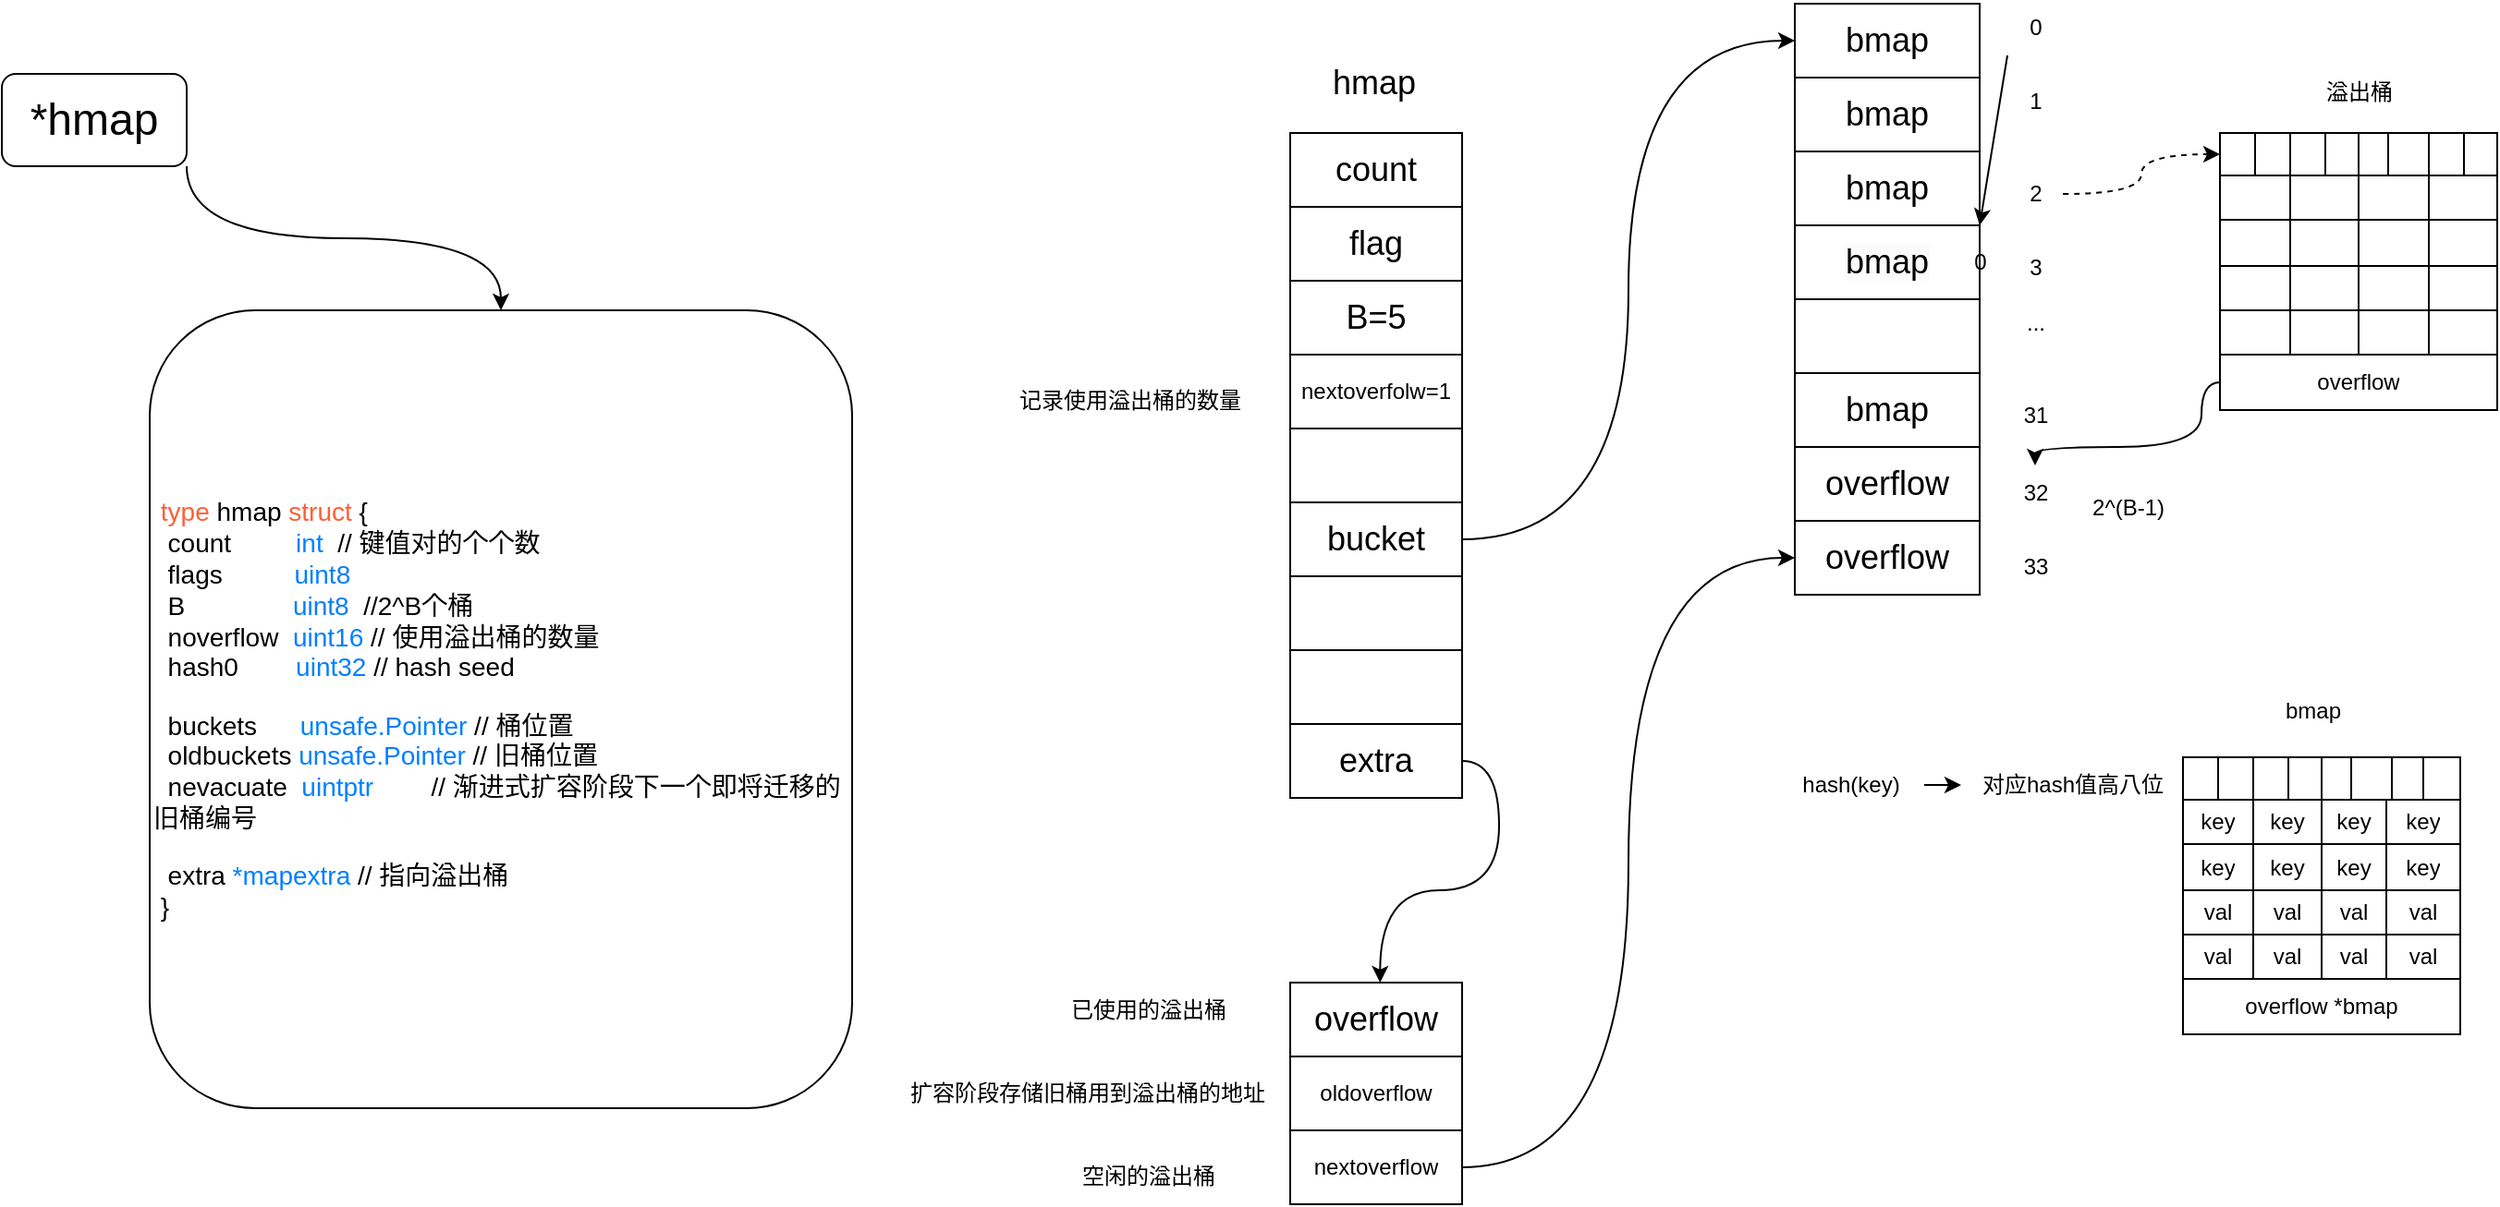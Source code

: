 <mxfile version="21.2.8" type="device">
  <diagram name="第 1 页" id="uvvR4a0BL_GpwLFcDYHg">
    <mxGraphModel dx="2887" dy="1190" grid="1" gridSize="10" guides="1" tooltips="1" connect="1" arrows="1" fold="1" page="1" pageScale="1" pageWidth="827" pageHeight="1169" math="0" shadow="0">
      <root>
        <mxCell id="0" />
        <mxCell id="1" parent="0" />
        <mxCell id="tsIfKAhvuY_Tdo2SYI6--321" style="edgeStyle=orthogonalEdgeStyle;curved=1;rounded=0;orthogonalLoop=1;jettySize=auto;html=1;exitX=1;exitY=1;exitDx=0;exitDy=0;" parent="1" source="tsIfKAhvuY_Tdo2SYI6--1" target="tsIfKAhvuY_Tdo2SYI6--318" edge="1">
          <mxGeometry relative="1" as="geometry" />
        </mxCell>
        <mxCell id="tsIfKAhvuY_Tdo2SYI6--1" value="&lt;font style=&quot;font-size: 24px;&quot;&gt;*hmap&lt;/font&gt;" style="rounded=1;whiteSpace=wrap;html=1;" parent="1" vertex="1">
          <mxGeometry x="-800" y="80" width="100" height="50" as="geometry" />
        </mxCell>
        <mxCell id="tsIfKAhvuY_Tdo2SYI6--56" value="" style="shape=table;startSize=0;container=1;collapsible=0;childLayout=tableLayout;" parent="1" vertex="1">
          <mxGeometry x="-103" y="112" width="93" height="320" as="geometry" />
        </mxCell>
        <mxCell id="tsIfKAhvuY_Tdo2SYI6--57" value="" style="shape=tableRow;horizontal=0;startSize=0;swimlaneHead=0;swimlaneBody=0;strokeColor=inherit;top=0;left=0;bottom=0;right=0;collapsible=0;dropTarget=0;fillColor=none;points=[[0,0.5],[1,0.5]];portConstraint=eastwest;" parent="tsIfKAhvuY_Tdo2SYI6--56" vertex="1">
          <mxGeometry width="93" height="40" as="geometry" />
        </mxCell>
        <mxCell id="tsIfKAhvuY_Tdo2SYI6--58" value="&lt;font style=&quot;font-size: 18px;&quot;&gt;count&lt;/font&gt;" style="shape=partialRectangle;html=1;whiteSpace=wrap;connectable=0;strokeColor=inherit;overflow=hidden;fillColor=none;top=0;left=0;bottom=0;right=0;pointerEvents=1;" parent="tsIfKAhvuY_Tdo2SYI6--57" vertex="1">
          <mxGeometry width="93" height="40" as="geometry">
            <mxRectangle width="93" height="40" as="alternateBounds" />
          </mxGeometry>
        </mxCell>
        <mxCell id="tsIfKAhvuY_Tdo2SYI6--59" value="" style="shape=tableRow;horizontal=0;startSize=0;swimlaneHead=0;swimlaneBody=0;strokeColor=inherit;top=0;left=0;bottom=0;right=0;collapsible=0;dropTarget=0;fillColor=none;points=[[0,0.5],[1,0.5]];portConstraint=eastwest;" parent="tsIfKAhvuY_Tdo2SYI6--56" vertex="1">
          <mxGeometry y="40" width="93" height="40" as="geometry" />
        </mxCell>
        <mxCell id="tsIfKAhvuY_Tdo2SYI6--60" value="&lt;font style=&quot;font-size: 18px;&quot;&gt;flag&lt;/font&gt;" style="shape=partialRectangle;html=1;whiteSpace=wrap;connectable=0;strokeColor=inherit;overflow=hidden;fillColor=none;top=0;left=0;bottom=0;right=0;pointerEvents=1;" parent="tsIfKAhvuY_Tdo2SYI6--59" vertex="1">
          <mxGeometry width="93" height="40" as="geometry">
            <mxRectangle width="93" height="40" as="alternateBounds" />
          </mxGeometry>
        </mxCell>
        <mxCell id="tsIfKAhvuY_Tdo2SYI6--61" value="" style="shape=tableRow;horizontal=0;startSize=0;swimlaneHead=0;swimlaneBody=0;strokeColor=inherit;top=0;left=0;bottom=0;right=0;collapsible=0;dropTarget=0;fillColor=none;points=[[0,0.5],[1,0.5]];portConstraint=eastwest;" parent="tsIfKAhvuY_Tdo2SYI6--56" vertex="1">
          <mxGeometry y="80" width="93" height="40" as="geometry" />
        </mxCell>
        <mxCell id="tsIfKAhvuY_Tdo2SYI6--62" value="&lt;font style=&quot;font-size: 18px;&quot;&gt;B=5&lt;/font&gt;" style="shape=partialRectangle;html=1;whiteSpace=wrap;connectable=0;strokeColor=inherit;overflow=hidden;fillColor=none;top=0;left=0;bottom=0;right=0;pointerEvents=1;" parent="tsIfKAhvuY_Tdo2SYI6--61" vertex="1">
          <mxGeometry width="93" height="40" as="geometry">
            <mxRectangle width="93" height="40" as="alternateBounds" />
          </mxGeometry>
        </mxCell>
        <mxCell id="tsIfKAhvuY_Tdo2SYI6--63" value="" style="shape=tableRow;horizontal=0;startSize=0;swimlaneHead=0;swimlaneBody=0;strokeColor=inherit;top=0;left=0;bottom=0;right=0;collapsible=0;dropTarget=0;fillColor=none;points=[[0,0.5],[1,0.5]];portConstraint=eastwest;" parent="tsIfKAhvuY_Tdo2SYI6--56" vertex="1">
          <mxGeometry y="120" width="93" height="40" as="geometry" />
        </mxCell>
        <mxCell id="tsIfKAhvuY_Tdo2SYI6--64" value="&lt;font style=&quot;font-size: 12px;&quot;&gt;nextoverfolw=1&lt;/font&gt;" style="shape=partialRectangle;html=1;whiteSpace=wrap;connectable=0;strokeColor=inherit;overflow=hidden;fillColor=none;top=0;left=0;bottom=0;right=0;pointerEvents=1;" parent="tsIfKAhvuY_Tdo2SYI6--63" vertex="1">
          <mxGeometry width="93" height="40" as="geometry">
            <mxRectangle width="93" height="40" as="alternateBounds" />
          </mxGeometry>
        </mxCell>
        <mxCell id="tsIfKAhvuY_Tdo2SYI6--65" value="" style="shape=tableRow;horizontal=0;startSize=0;swimlaneHead=0;swimlaneBody=0;strokeColor=inherit;top=0;left=0;bottom=0;right=0;collapsible=0;dropTarget=0;fillColor=none;points=[[0,0.5],[1,0.5]];portConstraint=eastwest;" parent="tsIfKAhvuY_Tdo2SYI6--56" vertex="1">
          <mxGeometry y="160" width="93" height="40" as="geometry" />
        </mxCell>
        <mxCell id="tsIfKAhvuY_Tdo2SYI6--66" value="" style="shape=partialRectangle;html=1;whiteSpace=wrap;connectable=0;strokeColor=inherit;overflow=hidden;fillColor=none;top=0;left=0;bottom=0;right=0;pointerEvents=1;" parent="tsIfKAhvuY_Tdo2SYI6--65" vertex="1">
          <mxGeometry width="93" height="40" as="geometry">
            <mxRectangle width="93" height="40" as="alternateBounds" />
          </mxGeometry>
        </mxCell>
        <mxCell id="tsIfKAhvuY_Tdo2SYI6--67" value="" style="shape=tableRow;horizontal=0;startSize=0;swimlaneHead=0;swimlaneBody=0;strokeColor=inherit;top=0;left=0;bottom=0;right=0;collapsible=0;dropTarget=0;fillColor=none;points=[[0,0.5],[1,0.5]];portConstraint=eastwest;" parent="tsIfKAhvuY_Tdo2SYI6--56" vertex="1">
          <mxGeometry y="200" width="93" height="40" as="geometry" />
        </mxCell>
        <mxCell id="tsIfKAhvuY_Tdo2SYI6--68" value="&lt;font style=&quot;font-size: 18px;&quot;&gt;bucket&lt;/font&gt;" style="shape=partialRectangle;html=1;whiteSpace=wrap;connectable=0;strokeColor=inherit;overflow=hidden;fillColor=none;top=0;left=0;bottom=0;right=0;pointerEvents=1;" parent="tsIfKAhvuY_Tdo2SYI6--67" vertex="1">
          <mxGeometry width="93" height="40" as="geometry">
            <mxRectangle width="93" height="40" as="alternateBounds" />
          </mxGeometry>
        </mxCell>
        <mxCell id="tsIfKAhvuY_Tdo2SYI6--69" value="" style="shape=tableRow;horizontal=0;startSize=0;swimlaneHead=0;swimlaneBody=0;strokeColor=inherit;top=0;left=0;bottom=0;right=0;collapsible=0;dropTarget=0;fillColor=none;points=[[0,0.5],[1,0.5]];portConstraint=eastwest;" parent="tsIfKAhvuY_Tdo2SYI6--56" vertex="1">
          <mxGeometry y="240" width="93" height="40" as="geometry" />
        </mxCell>
        <mxCell id="tsIfKAhvuY_Tdo2SYI6--70" value="" style="shape=partialRectangle;html=1;whiteSpace=wrap;connectable=0;strokeColor=inherit;overflow=hidden;fillColor=none;top=0;left=0;bottom=0;right=0;pointerEvents=1;" parent="tsIfKAhvuY_Tdo2SYI6--69" vertex="1">
          <mxGeometry width="93" height="40" as="geometry">
            <mxRectangle width="93" height="40" as="alternateBounds" />
          </mxGeometry>
        </mxCell>
        <mxCell id="tsIfKAhvuY_Tdo2SYI6--71" value="" style="shape=tableRow;horizontal=0;startSize=0;swimlaneHead=0;swimlaneBody=0;strokeColor=inherit;top=0;left=0;bottom=0;right=0;collapsible=0;dropTarget=0;fillColor=none;points=[[0,0.5],[1,0.5]];portConstraint=eastwest;" parent="tsIfKAhvuY_Tdo2SYI6--56" vertex="1">
          <mxGeometry y="280" width="93" height="40" as="geometry" />
        </mxCell>
        <mxCell id="tsIfKAhvuY_Tdo2SYI6--72" value="" style="shape=partialRectangle;html=1;whiteSpace=wrap;connectable=0;strokeColor=inherit;overflow=hidden;fillColor=none;top=0;left=0;bottom=0;right=0;pointerEvents=1;" parent="tsIfKAhvuY_Tdo2SYI6--71" vertex="1">
          <mxGeometry width="93" height="40" as="geometry">
            <mxRectangle width="93" height="40" as="alternateBounds" />
          </mxGeometry>
        </mxCell>
        <mxCell id="tsIfKAhvuY_Tdo2SYI6--73" value="" style="shape=table;startSize=0;container=1;collapsible=0;childLayout=tableLayout;" parent="1" vertex="1">
          <mxGeometry x="170" y="42" width="100" height="320" as="geometry" />
        </mxCell>
        <mxCell id="tsIfKAhvuY_Tdo2SYI6--76" value="" style="shape=tableRow;horizontal=0;startSize=0;swimlaneHead=0;swimlaneBody=0;strokeColor=inherit;top=0;left=0;bottom=0;right=0;collapsible=0;dropTarget=0;fillColor=none;points=[[0,0.5],[1,0.5]];portConstraint=eastwest;" parent="tsIfKAhvuY_Tdo2SYI6--73" vertex="1">
          <mxGeometry width="100" height="40" as="geometry" />
        </mxCell>
        <mxCell id="tsIfKAhvuY_Tdo2SYI6--77" value="&lt;font style=&quot;font-size: 18px;&quot;&gt;bmap&lt;/font&gt;" style="shape=partialRectangle;html=1;whiteSpace=wrap;connectable=0;strokeColor=inherit;overflow=hidden;fillColor=none;top=0;left=0;bottom=0;right=0;pointerEvents=1;" parent="tsIfKAhvuY_Tdo2SYI6--76" vertex="1">
          <mxGeometry width="100" height="40" as="geometry">
            <mxRectangle width="100" height="40" as="alternateBounds" />
          </mxGeometry>
        </mxCell>
        <mxCell id="tsIfKAhvuY_Tdo2SYI6--78" value="" style="shape=tableRow;horizontal=0;startSize=0;swimlaneHead=0;swimlaneBody=0;strokeColor=inherit;top=0;left=0;bottom=0;right=0;collapsible=0;dropTarget=0;fillColor=none;points=[[0,0.5],[1,0.5]];portConstraint=eastwest;" parent="tsIfKAhvuY_Tdo2SYI6--73" vertex="1">
          <mxGeometry y="40" width="100" height="40" as="geometry" />
        </mxCell>
        <mxCell id="tsIfKAhvuY_Tdo2SYI6--79" value="&lt;font style=&quot;font-size: 18px;&quot;&gt;bmap&lt;/font&gt;" style="shape=partialRectangle;html=1;whiteSpace=wrap;connectable=0;strokeColor=inherit;overflow=hidden;fillColor=none;top=0;left=0;bottom=0;right=0;pointerEvents=1;" parent="tsIfKAhvuY_Tdo2SYI6--78" vertex="1">
          <mxGeometry width="100" height="40" as="geometry">
            <mxRectangle width="100" height="40" as="alternateBounds" />
          </mxGeometry>
        </mxCell>
        <mxCell id="tsIfKAhvuY_Tdo2SYI6--80" value="" style="shape=tableRow;horizontal=0;startSize=0;swimlaneHead=0;swimlaneBody=0;strokeColor=inherit;top=0;left=0;bottom=0;right=0;collapsible=0;dropTarget=0;fillColor=none;points=[[0,0.5],[1,0.5]];portConstraint=eastwest;" parent="tsIfKAhvuY_Tdo2SYI6--73" vertex="1">
          <mxGeometry y="80" width="100" height="40" as="geometry" />
        </mxCell>
        <mxCell id="tsIfKAhvuY_Tdo2SYI6--81" value="&lt;font style=&quot;font-size: 18px;&quot;&gt;bmap&lt;/font&gt;" style="shape=partialRectangle;html=1;whiteSpace=wrap;connectable=0;strokeColor=inherit;overflow=hidden;fillColor=none;top=0;left=0;bottom=0;right=0;pointerEvents=1;" parent="tsIfKAhvuY_Tdo2SYI6--80" vertex="1">
          <mxGeometry width="100" height="40" as="geometry">
            <mxRectangle width="100" height="40" as="alternateBounds" />
          </mxGeometry>
        </mxCell>
        <mxCell id="tsIfKAhvuY_Tdo2SYI6--82" value="" style="shape=tableRow;horizontal=0;startSize=0;swimlaneHead=0;swimlaneBody=0;strokeColor=inherit;top=0;left=0;bottom=0;right=0;collapsible=0;dropTarget=0;fillColor=none;points=[[0,0.5],[1,0.5]];portConstraint=eastwest;" parent="tsIfKAhvuY_Tdo2SYI6--73" vertex="1">
          <mxGeometry y="120" width="100" height="40" as="geometry" />
        </mxCell>
        <mxCell id="tsIfKAhvuY_Tdo2SYI6--83" value="&lt;span style=&quot;color: rgb(0, 0, 0); font-family: Helvetica; font-size: 18px; font-style: normal; font-variant-ligatures: normal; font-variant-caps: normal; font-weight: 400; letter-spacing: normal; orphans: 2; text-align: center; text-indent: 0px; text-transform: none; widows: 2; word-spacing: 0px; -webkit-text-stroke-width: 0px; background-color: rgb(251, 251, 251); text-decoration-thickness: initial; text-decoration-style: initial; text-decoration-color: initial; float: none; display: inline !important;&quot;&gt;bmap&lt;/span&gt;&lt;br&gt;" style="shape=partialRectangle;html=1;whiteSpace=wrap;connectable=0;strokeColor=inherit;overflow=hidden;fillColor=none;top=0;left=0;bottom=0;right=0;pointerEvents=1;" parent="tsIfKAhvuY_Tdo2SYI6--82" vertex="1">
          <mxGeometry width="100" height="40" as="geometry">
            <mxRectangle width="100" height="40" as="alternateBounds" />
          </mxGeometry>
        </mxCell>
        <mxCell id="tsIfKAhvuY_Tdo2SYI6--91" value="0" style="text;html=1;align=center;verticalAlign=middle;resizable=0;points=[];autosize=1;strokeColor=none;fillColor=none;" parent="tsIfKAhvuY_Tdo2SYI6--82" vertex="1">
          <mxGeometry x="100" height="40" as="geometry">
            <mxRectangle width="NaN" height="40" as="alternateBounds" />
          </mxGeometry>
        </mxCell>
        <mxCell id="tsIfKAhvuY_Tdo2SYI6--84" value="" style="shape=tableRow;horizontal=0;startSize=0;swimlaneHead=0;swimlaneBody=0;strokeColor=inherit;top=0;left=0;bottom=0;right=0;collapsible=0;dropTarget=0;fillColor=none;points=[[0,0.5],[1,0.5]];portConstraint=eastwest;" parent="tsIfKAhvuY_Tdo2SYI6--73" vertex="1">
          <mxGeometry y="160" width="100" height="40" as="geometry" />
        </mxCell>
        <mxCell id="tsIfKAhvuY_Tdo2SYI6--85" value="" style="shape=partialRectangle;html=1;whiteSpace=wrap;connectable=0;strokeColor=inherit;overflow=hidden;fillColor=none;top=0;left=0;bottom=0;right=0;pointerEvents=1;" parent="tsIfKAhvuY_Tdo2SYI6--84" vertex="1">
          <mxGeometry width="100" height="40" as="geometry">
            <mxRectangle width="100" height="40" as="alternateBounds" />
          </mxGeometry>
        </mxCell>
        <mxCell id="tsIfKAhvuY_Tdo2SYI6--86" value="" style="shape=tableRow;horizontal=0;startSize=0;swimlaneHead=0;swimlaneBody=0;strokeColor=inherit;top=0;left=0;bottom=0;right=0;collapsible=0;dropTarget=0;fillColor=none;points=[[0,0.5],[1,0.5]];portConstraint=eastwest;" parent="tsIfKAhvuY_Tdo2SYI6--73" vertex="1">
          <mxGeometry y="200" width="100" height="40" as="geometry" />
        </mxCell>
        <mxCell id="tsIfKAhvuY_Tdo2SYI6--87" value="&lt;font style=&quot;font-size: 18px;&quot;&gt;bmap&lt;/font&gt;" style="shape=partialRectangle;html=1;whiteSpace=wrap;connectable=0;strokeColor=inherit;overflow=hidden;fillColor=none;top=0;left=0;bottom=0;right=0;pointerEvents=1;" parent="tsIfKAhvuY_Tdo2SYI6--86" vertex="1">
          <mxGeometry width="100" height="40" as="geometry">
            <mxRectangle width="100" height="40" as="alternateBounds" />
          </mxGeometry>
        </mxCell>
        <mxCell id="tsIfKAhvuY_Tdo2SYI6--88" value="" style="shape=tableRow;horizontal=0;startSize=0;swimlaneHead=0;swimlaneBody=0;strokeColor=inherit;top=0;left=0;bottom=0;right=0;collapsible=0;dropTarget=0;fillColor=none;points=[[0,0.5],[1,0.5]];portConstraint=eastwest;" parent="tsIfKAhvuY_Tdo2SYI6--73" vertex="1">
          <mxGeometry y="240" width="100" height="40" as="geometry" />
        </mxCell>
        <mxCell id="tsIfKAhvuY_Tdo2SYI6--89" value="&lt;font style=&quot;font-size: 18px;&quot;&gt;overflow&lt;/font&gt;" style="shape=partialRectangle;html=1;whiteSpace=wrap;connectable=0;strokeColor=inherit;overflow=hidden;fillColor=none;top=0;left=0;bottom=0;right=0;pointerEvents=1;" parent="tsIfKAhvuY_Tdo2SYI6--88" vertex="1">
          <mxGeometry width="100" height="40" as="geometry">
            <mxRectangle width="100" height="40" as="alternateBounds" />
          </mxGeometry>
        </mxCell>
        <mxCell id="tsIfKAhvuY_Tdo2SYI6--74" value="" style="shape=tableRow;horizontal=0;startSize=0;swimlaneHead=0;swimlaneBody=0;strokeColor=inherit;top=0;left=0;bottom=0;right=0;collapsible=0;dropTarget=0;fillColor=none;points=[[0,0.5],[1,0.5]];portConstraint=eastwest;" parent="tsIfKAhvuY_Tdo2SYI6--73" vertex="1">
          <mxGeometry y="280" width="100" height="40" as="geometry" />
        </mxCell>
        <mxCell id="tsIfKAhvuY_Tdo2SYI6--75" value="&lt;font style=&quot;font-size: 18px;&quot;&gt;overflow&lt;/font&gt;" style="shape=partialRectangle;html=1;whiteSpace=wrap;connectable=0;strokeColor=inherit;overflow=hidden;fillColor=none;top=0;left=0;bottom=0;right=0;pointerEvents=1;" parent="tsIfKAhvuY_Tdo2SYI6--74" vertex="1">
          <mxGeometry width="100" height="40" as="geometry">
            <mxRectangle width="100" height="40" as="alternateBounds" />
          </mxGeometry>
        </mxCell>
        <mxCell id="tsIfKAhvuY_Tdo2SYI6--92" value="" style="edgeStyle=orthogonalEdgeStyle;rounded=0;orthogonalLoop=1;jettySize=auto;html=1;" parent="1" source="tsIfKAhvuY_Tdo2SYI6--90" target="tsIfKAhvuY_Tdo2SYI6--91" edge="1">
          <mxGeometry relative="1" as="geometry" />
        </mxCell>
        <mxCell id="tsIfKAhvuY_Tdo2SYI6--90" value="0" style="text;html=1;align=center;verticalAlign=middle;resizable=0;points=[];autosize=1;strokeColor=none;fillColor=none;" parent="1" vertex="1">
          <mxGeometry x="285" y="40" width="30" height="30" as="geometry" />
        </mxCell>
        <mxCell id="tsIfKAhvuY_Tdo2SYI6--93" value="1" style="text;html=1;align=center;verticalAlign=middle;resizable=0;points=[];autosize=1;strokeColor=none;fillColor=none;" parent="1" vertex="1">
          <mxGeometry x="285" y="80" width="30" height="30" as="geometry" />
        </mxCell>
        <mxCell id="tsIfKAhvuY_Tdo2SYI6--183" style="edgeStyle=orthogonalEdgeStyle;rounded=0;orthogonalLoop=1;jettySize=auto;html=1;curved=1;dashed=1;entryX=0;entryY=0.5;entryDx=0;entryDy=0;" parent="1" source="tsIfKAhvuY_Tdo2SYI6--94" target="tsIfKAhvuY_Tdo2SYI6--170" edge="1">
          <mxGeometry relative="1" as="geometry">
            <mxPoint x="390" y="122" as="targetPoint" />
          </mxGeometry>
        </mxCell>
        <mxCell id="tsIfKAhvuY_Tdo2SYI6--94" value="2" style="text;html=1;align=center;verticalAlign=middle;resizable=0;points=[];autosize=1;strokeColor=none;fillColor=none;" parent="1" vertex="1">
          <mxGeometry x="285" y="130" width="30" height="30" as="geometry" />
        </mxCell>
        <mxCell id="tsIfKAhvuY_Tdo2SYI6--95" value="3" style="text;html=1;align=center;verticalAlign=middle;resizable=0;points=[];autosize=1;strokeColor=none;fillColor=none;" parent="1" vertex="1">
          <mxGeometry x="285" y="170" width="30" height="30" as="geometry" />
        </mxCell>
        <mxCell id="tsIfKAhvuY_Tdo2SYI6--96" value="..." style="text;html=1;align=center;verticalAlign=middle;resizable=0;points=[];autosize=1;strokeColor=none;fillColor=none;" parent="1" vertex="1">
          <mxGeometry x="285" y="200" width="30" height="30" as="geometry" />
        </mxCell>
        <mxCell id="tsIfKAhvuY_Tdo2SYI6--97" value="31" style="text;html=1;align=center;verticalAlign=middle;resizable=0;points=[];autosize=1;strokeColor=none;fillColor=none;" parent="1" vertex="1">
          <mxGeometry x="280" y="250" width="40" height="30" as="geometry" />
        </mxCell>
        <mxCell id="tsIfKAhvuY_Tdo2SYI6--98" value="32" style="text;html=1;align=center;verticalAlign=middle;resizable=0;points=[];autosize=1;strokeColor=none;fillColor=none;" parent="1" vertex="1">
          <mxGeometry x="280" y="292" width="40" height="30" as="geometry" />
        </mxCell>
        <mxCell id="tsIfKAhvuY_Tdo2SYI6--99" value="33" style="text;html=1;align=center;verticalAlign=middle;resizable=0;points=[];autosize=1;strokeColor=none;fillColor=none;" parent="1" vertex="1">
          <mxGeometry x="280" y="332" width="40" height="30" as="geometry" />
        </mxCell>
        <mxCell id="tsIfKAhvuY_Tdo2SYI6--100" value="2^(B-1)" style="text;html=1;align=center;verticalAlign=middle;resizable=0;points=[];autosize=1;strokeColor=none;fillColor=none;" parent="1" vertex="1">
          <mxGeometry x="320" y="300" width="60" height="30" as="geometry" />
        </mxCell>
        <mxCell id="tsIfKAhvuY_Tdo2SYI6--101" value="&lt;font style=&quot;font-size: 18px;&quot;&gt;hmap&lt;/font&gt;" style="text;html=1;align=center;verticalAlign=middle;resizable=0;points=[];autosize=1;strokeColor=none;fillColor=none;" parent="1" vertex="1">
          <mxGeometry x="-93" y="65" width="70" height="40" as="geometry" />
        </mxCell>
        <mxCell id="tsIfKAhvuY_Tdo2SYI6--102" value="" style="shape=table;startSize=0;container=1;collapsible=0;childLayout=tableLayout;" parent="1" vertex="1">
          <mxGeometry x="-103" y="572" width="93" height="120" as="geometry" />
        </mxCell>
        <mxCell id="tsIfKAhvuY_Tdo2SYI6--103" value="" style="shape=tableRow;horizontal=0;startSize=0;swimlaneHead=0;swimlaneBody=0;strokeColor=inherit;top=0;left=0;bottom=0;right=0;collapsible=0;dropTarget=0;fillColor=none;points=[[0,0.5],[1,0.5]];portConstraint=eastwest;" parent="tsIfKAhvuY_Tdo2SYI6--102" vertex="1">
          <mxGeometry width="93" height="40" as="geometry" />
        </mxCell>
        <mxCell id="tsIfKAhvuY_Tdo2SYI6--104" value="&lt;font style=&quot;font-size: 18px;&quot;&gt;overflow&lt;/font&gt;" style="shape=partialRectangle;html=1;whiteSpace=wrap;connectable=0;strokeColor=inherit;overflow=hidden;fillColor=none;top=0;left=0;bottom=0;right=0;pointerEvents=1;" parent="tsIfKAhvuY_Tdo2SYI6--103" vertex="1">
          <mxGeometry width="93" height="40" as="geometry">
            <mxRectangle width="93" height="40" as="alternateBounds" />
          </mxGeometry>
        </mxCell>
        <mxCell id="tsIfKAhvuY_Tdo2SYI6--105" value="" style="shape=tableRow;horizontal=0;startSize=0;swimlaneHead=0;swimlaneBody=0;strokeColor=inherit;top=0;left=0;bottom=0;right=0;collapsible=0;dropTarget=0;fillColor=none;points=[[0,0.5],[1,0.5]];portConstraint=eastwest;" parent="tsIfKAhvuY_Tdo2SYI6--102" vertex="1">
          <mxGeometry y="40" width="93" height="40" as="geometry" />
        </mxCell>
        <mxCell id="tsIfKAhvuY_Tdo2SYI6--106" value="oldoverflow" style="shape=partialRectangle;html=1;whiteSpace=wrap;connectable=0;strokeColor=inherit;overflow=hidden;fillColor=none;top=0;left=0;bottom=0;right=0;pointerEvents=1;" parent="tsIfKAhvuY_Tdo2SYI6--105" vertex="1">
          <mxGeometry width="93" height="40" as="geometry">
            <mxRectangle width="93" height="40" as="alternateBounds" />
          </mxGeometry>
        </mxCell>
        <mxCell id="tsIfKAhvuY_Tdo2SYI6--107" value="" style="shape=tableRow;horizontal=0;startSize=0;swimlaneHead=0;swimlaneBody=0;strokeColor=inherit;top=0;left=0;bottom=0;right=0;collapsible=0;dropTarget=0;fillColor=none;points=[[0,0.5],[1,0.5]];portConstraint=eastwest;" parent="tsIfKAhvuY_Tdo2SYI6--102" vertex="1">
          <mxGeometry y="80" width="93" height="40" as="geometry" />
        </mxCell>
        <mxCell id="tsIfKAhvuY_Tdo2SYI6--108" value="&lt;font style=&quot;font-size: 12px;&quot;&gt;nextoverflow&lt;/font&gt;" style="shape=partialRectangle;html=1;whiteSpace=wrap;connectable=0;strokeColor=inherit;overflow=hidden;fillColor=none;top=0;left=0;bottom=0;right=0;pointerEvents=1;" parent="tsIfKAhvuY_Tdo2SYI6--107" vertex="1">
          <mxGeometry width="93" height="40" as="geometry">
            <mxRectangle width="93" height="40" as="alternateBounds" />
          </mxGeometry>
        </mxCell>
        <mxCell id="tsIfKAhvuY_Tdo2SYI6--109" value="已使用的溢出桶" style="text;html=1;align=center;verticalAlign=middle;resizable=0;points=[];autosize=1;strokeColor=none;fillColor=none;" parent="1" vertex="1">
          <mxGeometry x="-235" y="572" width="110" height="30" as="geometry" />
        </mxCell>
        <mxCell id="tsIfKAhvuY_Tdo2SYI6--110" value="空闲的溢出桶" style="text;html=1;align=center;verticalAlign=middle;resizable=0;points=[];autosize=1;strokeColor=none;fillColor=none;" parent="1" vertex="1">
          <mxGeometry x="-230" y="662" width="100" height="30" as="geometry" />
        </mxCell>
        <mxCell id="tsIfKAhvuY_Tdo2SYI6--111" style="edgeStyle=orthogonalEdgeStyle;rounded=0;orthogonalLoop=1;jettySize=auto;html=1;exitX=1;exitY=0.5;exitDx=0;exitDy=0;entryX=0;entryY=0.5;entryDx=0;entryDy=0;curved=1;" parent="1" source="tsIfKAhvuY_Tdo2SYI6--107" target="tsIfKAhvuY_Tdo2SYI6--74" edge="1">
          <mxGeometry relative="1" as="geometry">
            <mxPoint x="130" y="362" as="targetPoint" />
          </mxGeometry>
        </mxCell>
        <mxCell id="tsIfKAhvuY_Tdo2SYI6--113" style="edgeStyle=orthogonalEdgeStyle;rounded=0;orthogonalLoop=1;jettySize=auto;html=1;exitX=1;exitY=0.5;exitDx=0;exitDy=0;entryX=0;entryY=0.5;entryDx=0;entryDy=0;curved=1;" parent="1" source="tsIfKAhvuY_Tdo2SYI6--67" target="tsIfKAhvuY_Tdo2SYI6--76" edge="1">
          <mxGeometry relative="1" as="geometry" />
        </mxCell>
        <mxCell id="tsIfKAhvuY_Tdo2SYI6--145" value="" style="shape=table;startSize=0;container=1;collapsible=0;childLayout=tableLayout;" parent="1" vertex="1">
          <mxGeometry x="400" y="135" width="150" height="97" as="geometry" />
        </mxCell>
        <mxCell id="tsIfKAhvuY_Tdo2SYI6--146" value="" style="shape=tableRow;horizontal=0;startSize=0;swimlaneHead=0;swimlaneBody=0;strokeColor=inherit;top=0;left=0;bottom=0;right=0;collapsible=0;dropTarget=0;fillColor=none;points=[[0,0.5],[1,0.5]];portConstraint=eastwest;" parent="tsIfKAhvuY_Tdo2SYI6--145" vertex="1">
          <mxGeometry width="150" height="24" as="geometry" />
        </mxCell>
        <mxCell id="tsIfKAhvuY_Tdo2SYI6--147" value="" style="shape=partialRectangle;html=1;whiteSpace=wrap;connectable=0;strokeColor=inherit;overflow=hidden;fillColor=none;top=0;left=0;bottom=0;right=0;pointerEvents=1;" parent="tsIfKAhvuY_Tdo2SYI6--146" vertex="1">
          <mxGeometry width="38" height="24" as="geometry">
            <mxRectangle width="38" height="24" as="alternateBounds" />
          </mxGeometry>
        </mxCell>
        <mxCell id="tsIfKAhvuY_Tdo2SYI6--148" value="" style="shape=partialRectangle;html=1;whiteSpace=wrap;connectable=0;strokeColor=inherit;overflow=hidden;fillColor=none;top=0;left=0;bottom=0;right=0;pointerEvents=1;" parent="tsIfKAhvuY_Tdo2SYI6--146" vertex="1">
          <mxGeometry x="38" width="37" height="24" as="geometry">
            <mxRectangle width="37" height="24" as="alternateBounds" />
          </mxGeometry>
        </mxCell>
        <mxCell id="tsIfKAhvuY_Tdo2SYI6--149" value="" style="shape=partialRectangle;html=1;whiteSpace=wrap;connectable=0;strokeColor=inherit;overflow=hidden;fillColor=none;top=0;left=0;bottom=0;right=0;pointerEvents=1;" parent="tsIfKAhvuY_Tdo2SYI6--146" vertex="1">
          <mxGeometry x="75" width="38" height="24" as="geometry">
            <mxRectangle width="38" height="24" as="alternateBounds" />
          </mxGeometry>
        </mxCell>
        <mxCell id="tsIfKAhvuY_Tdo2SYI6--150" value="" style="shape=partialRectangle;html=1;whiteSpace=wrap;connectable=0;strokeColor=inherit;overflow=hidden;fillColor=none;top=0;left=0;bottom=0;right=0;pointerEvents=1;" parent="tsIfKAhvuY_Tdo2SYI6--146" vertex="1">
          <mxGeometry x="113" width="37" height="24" as="geometry">
            <mxRectangle width="37" height="24" as="alternateBounds" />
          </mxGeometry>
        </mxCell>
        <mxCell id="tsIfKAhvuY_Tdo2SYI6--151" value="" style="shape=tableRow;horizontal=0;startSize=0;swimlaneHead=0;swimlaneBody=0;strokeColor=inherit;top=0;left=0;bottom=0;right=0;collapsible=0;dropTarget=0;fillColor=none;points=[[0,0.5],[1,0.5]];portConstraint=eastwest;" parent="tsIfKAhvuY_Tdo2SYI6--145" vertex="1">
          <mxGeometry y="24" width="150" height="25" as="geometry" />
        </mxCell>
        <mxCell id="tsIfKAhvuY_Tdo2SYI6--152" value="" style="shape=partialRectangle;html=1;whiteSpace=wrap;connectable=0;strokeColor=inherit;overflow=hidden;fillColor=none;top=0;left=0;bottom=0;right=0;pointerEvents=1;" parent="tsIfKAhvuY_Tdo2SYI6--151" vertex="1">
          <mxGeometry width="38" height="25" as="geometry">
            <mxRectangle width="38" height="25" as="alternateBounds" />
          </mxGeometry>
        </mxCell>
        <mxCell id="tsIfKAhvuY_Tdo2SYI6--153" value="" style="shape=partialRectangle;html=1;whiteSpace=wrap;connectable=0;strokeColor=inherit;overflow=hidden;fillColor=none;top=0;left=0;bottom=0;right=0;pointerEvents=1;" parent="tsIfKAhvuY_Tdo2SYI6--151" vertex="1">
          <mxGeometry x="38" width="37" height="25" as="geometry">
            <mxRectangle width="37" height="25" as="alternateBounds" />
          </mxGeometry>
        </mxCell>
        <mxCell id="tsIfKAhvuY_Tdo2SYI6--154" value="" style="shape=partialRectangle;html=1;whiteSpace=wrap;connectable=0;strokeColor=inherit;overflow=hidden;fillColor=none;top=0;left=0;bottom=0;right=0;pointerEvents=1;" parent="tsIfKAhvuY_Tdo2SYI6--151" vertex="1">
          <mxGeometry x="75" width="38" height="25" as="geometry">
            <mxRectangle width="38" height="25" as="alternateBounds" />
          </mxGeometry>
        </mxCell>
        <mxCell id="tsIfKAhvuY_Tdo2SYI6--155" value="" style="shape=partialRectangle;html=1;whiteSpace=wrap;connectable=0;strokeColor=inherit;overflow=hidden;fillColor=none;top=0;left=0;bottom=0;right=0;pointerEvents=1;" parent="tsIfKAhvuY_Tdo2SYI6--151" vertex="1">
          <mxGeometry x="113" width="37" height="25" as="geometry">
            <mxRectangle width="37" height="25" as="alternateBounds" />
          </mxGeometry>
        </mxCell>
        <mxCell id="tsIfKAhvuY_Tdo2SYI6--156" value="" style="shape=tableRow;horizontal=0;startSize=0;swimlaneHead=0;swimlaneBody=0;strokeColor=inherit;top=0;left=0;bottom=0;right=0;collapsible=0;dropTarget=0;fillColor=none;points=[[0,0.5],[1,0.5]];portConstraint=eastwest;" parent="tsIfKAhvuY_Tdo2SYI6--145" vertex="1">
          <mxGeometry y="49" width="150" height="24" as="geometry" />
        </mxCell>
        <mxCell id="tsIfKAhvuY_Tdo2SYI6--157" value="" style="shape=partialRectangle;html=1;whiteSpace=wrap;connectable=0;strokeColor=inherit;overflow=hidden;fillColor=none;top=0;left=0;bottom=0;right=0;pointerEvents=1;" parent="tsIfKAhvuY_Tdo2SYI6--156" vertex="1">
          <mxGeometry width="38" height="24" as="geometry">
            <mxRectangle width="38" height="24" as="alternateBounds" />
          </mxGeometry>
        </mxCell>
        <mxCell id="tsIfKAhvuY_Tdo2SYI6--158" value="" style="shape=partialRectangle;html=1;whiteSpace=wrap;connectable=0;strokeColor=inherit;overflow=hidden;fillColor=none;top=0;left=0;bottom=0;right=0;pointerEvents=1;" parent="tsIfKAhvuY_Tdo2SYI6--156" vertex="1">
          <mxGeometry x="38" width="37" height="24" as="geometry">
            <mxRectangle width="37" height="24" as="alternateBounds" />
          </mxGeometry>
        </mxCell>
        <mxCell id="tsIfKAhvuY_Tdo2SYI6--159" value="" style="shape=partialRectangle;html=1;whiteSpace=wrap;connectable=0;strokeColor=inherit;overflow=hidden;fillColor=none;top=0;left=0;bottom=0;right=0;pointerEvents=1;" parent="tsIfKAhvuY_Tdo2SYI6--156" vertex="1">
          <mxGeometry x="75" width="38" height="24" as="geometry">
            <mxRectangle width="38" height="24" as="alternateBounds" />
          </mxGeometry>
        </mxCell>
        <mxCell id="tsIfKAhvuY_Tdo2SYI6--160" value="" style="shape=partialRectangle;html=1;whiteSpace=wrap;connectable=0;strokeColor=inherit;overflow=hidden;fillColor=none;top=0;left=0;bottom=0;right=0;pointerEvents=1;" parent="tsIfKAhvuY_Tdo2SYI6--156" vertex="1">
          <mxGeometry x="113" width="37" height="24" as="geometry">
            <mxRectangle width="37" height="24" as="alternateBounds" />
          </mxGeometry>
        </mxCell>
        <mxCell id="tsIfKAhvuY_Tdo2SYI6--161" value="" style="shape=tableRow;horizontal=0;startSize=0;swimlaneHead=0;swimlaneBody=0;strokeColor=inherit;top=0;left=0;bottom=0;right=0;collapsible=0;dropTarget=0;fillColor=none;points=[[0,0.5],[1,0.5]];portConstraint=eastwest;" parent="tsIfKAhvuY_Tdo2SYI6--145" vertex="1">
          <mxGeometry y="73" width="150" height="24" as="geometry" />
        </mxCell>
        <mxCell id="tsIfKAhvuY_Tdo2SYI6--162" value="" style="shape=partialRectangle;html=1;whiteSpace=wrap;connectable=0;strokeColor=inherit;overflow=hidden;fillColor=none;top=0;left=0;bottom=0;right=0;pointerEvents=1;" parent="tsIfKAhvuY_Tdo2SYI6--161" vertex="1">
          <mxGeometry width="38" height="24" as="geometry">
            <mxRectangle width="38" height="24" as="alternateBounds" />
          </mxGeometry>
        </mxCell>
        <mxCell id="tsIfKAhvuY_Tdo2SYI6--163" value="" style="shape=partialRectangle;html=1;whiteSpace=wrap;connectable=0;strokeColor=inherit;overflow=hidden;fillColor=none;top=0;left=0;bottom=0;right=0;pointerEvents=1;" parent="tsIfKAhvuY_Tdo2SYI6--161" vertex="1">
          <mxGeometry x="38" width="37" height="24" as="geometry">
            <mxRectangle width="37" height="24" as="alternateBounds" />
          </mxGeometry>
        </mxCell>
        <mxCell id="tsIfKAhvuY_Tdo2SYI6--164" value="" style="shape=partialRectangle;html=1;whiteSpace=wrap;connectable=0;strokeColor=inherit;overflow=hidden;fillColor=none;top=0;left=0;bottom=0;right=0;pointerEvents=1;" parent="tsIfKAhvuY_Tdo2SYI6--161" vertex="1">
          <mxGeometry x="75" width="38" height="24" as="geometry">
            <mxRectangle width="38" height="24" as="alternateBounds" />
          </mxGeometry>
        </mxCell>
        <mxCell id="tsIfKAhvuY_Tdo2SYI6--165" value="" style="shape=partialRectangle;html=1;whiteSpace=wrap;connectable=0;strokeColor=inherit;overflow=hidden;fillColor=none;top=0;left=0;bottom=0;right=0;pointerEvents=1;" parent="tsIfKAhvuY_Tdo2SYI6--161" vertex="1">
          <mxGeometry x="113" width="37" height="24" as="geometry">
            <mxRectangle width="37" height="24" as="alternateBounds" />
          </mxGeometry>
        </mxCell>
        <mxCell id="tsIfKAhvuY_Tdo2SYI6--169" value="" style="shape=table;startSize=0;container=1;collapsible=0;childLayout=tableLayout;" parent="1" vertex="1">
          <mxGeometry x="400" y="112" width="150" height="23" as="geometry" />
        </mxCell>
        <mxCell id="tsIfKAhvuY_Tdo2SYI6--170" value="" style="shape=tableRow;horizontal=0;startSize=0;swimlaneHead=0;swimlaneBody=0;strokeColor=inherit;top=0;left=0;bottom=0;right=0;collapsible=0;dropTarget=0;fillColor=none;points=[[0,0.5],[1,0.5]];portConstraint=eastwest;" parent="tsIfKAhvuY_Tdo2SYI6--169" vertex="1">
          <mxGeometry width="150" height="23" as="geometry" />
        </mxCell>
        <mxCell id="tsIfKAhvuY_Tdo2SYI6--171" value="" style="shape=partialRectangle;html=1;whiteSpace=wrap;connectable=0;strokeColor=inherit;overflow=hidden;fillColor=none;top=0;left=0;bottom=0;right=0;pointerEvents=1;" parent="tsIfKAhvuY_Tdo2SYI6--170" vertex="1">
          <mxGeometry width="19" height="23" as="geometry">
            <mxRectangle width="19" height="23" as="alternateBounds" />
          </mxGeometry>
        </mxCell>
        <mxCell id="tsIfKAhvuY_Tdo2SYI6--172" value="" style="shape=partialRectangle;html=1;whiteSpace=wrap;connectable=0;strokeColor=inherit;overflow=hidden;fillColor=none;top=0;left=0;bottom=0;right=0;pointerEvents=1;" parent="tsIfKAhvuY_Tdo2SYI6--170" vertex="1">
          <mxGeometry x="19" width="19" height="23" as="geometry">
            <mxRectangle width="19" height="23" as="alternateBounds" />
          </mxGeometry>
        </mxCell>
        <mxCell id="tsIfKAhvuY_Tdo2SYI6--173" value="" style="shape=partialRectangle;html=1;whiteSpace=wrap;connectable=0;strokeColor=inherit;overflow=hidden;fillColor=none;top=0;left=0;bottom=0;right=0;pointerEvents=1;" parent="tsIfKAhvuY_Tdo2SYI6--170" vertex="1">
          <mxGeometry x="38" width="19" height="23" as="geometry">
            <mxRectangle width="19" height="23" as="alternateBounds" />
          </mxGeometry>
        </mxCell>
        <mxCell id="tsIfKAhvuY_Tdo2SYI6--174" value="" style="shape=partialRectangle;html=1;whiteSpace=wrap;connectable=0;strokeColor=inherit;overflow=hidden;fillColor=none;top=0;left=0;bottom=0;right=0;pointerEvents=1;" parent="tsIfKAhvuY_Tdo2SYI6--170" vertex="1">
          <mxGeometry x="57" width="18" height="23" as="geometry">
            <mxRectangle width="18" height="23" as="alternateBounds" />
          </mxGeometry>
        </mxCell>
        <mxCell id="tsIfKAhvuY_Tdo2SYI6--175" value="" style="shape=partialRectangle;html=1;whiteSpace=wrap;connectable=0;strokeColor=inherit;overflow=hidden;fillColor=none;top=0;left=0;bottom=0;right=0;pointerEvents=1;" parent="tsIfKAhvuY_Tdo2SYI6--170" vertex="1">
          <mxGeometry x="75" width="16" height="23" as="geometry">
            <mxRectangle width="16" height="23" as="alternateBounds" />
          </mxGeometry>
        </mxCell>
        <mxCell id="tsIfKAhvuY_Tdo2SYI6--176" value="" style="shape=partialRectangle;html=1;whiteSpace=wrap;connectable=0;strokeColor=inherit;overflow=hidden;fillColor=none;top=0;left=0;bottom=0;right=0;pointerEvents=1;" parent="tsIfKAhvuY_Tdo2SYI6--170" vertex="1">
          <mxGeometry x="91" width="22" height="23" as="geometry">
            <mxRectangle width="22" height="23" as="alternateBounds" />
          </mxGeometry>
        </mxCell>
        <mxCell id="tsIfKAhvuY_Tdo2SYI6--177" value="" style="shape=partialRectangle;html=1;whiteSpace=wrap;connectable=0;strokeColor=inherit;overflow=hidden;fillColor=none;top=0;left=0;bottom=0;right=0;pointerEvents=1;" parent="tsIfKAhvuY_Tdo2SYI6--170" vertex="1">
          <mxGeometry x="113" width="19" height="23" as="geometry">
            <mxRectangle width="19" height="23" as="alternateBounds" />
          </mxGeometry>
        </mxCell>
        <mxCell id="tsIfKAhvuY_Tdo2SYI6--178" value="" style="shape=partialRectangle;html=1;whiteSpace=wrap;connectable=0;strokeColor=inherit;overflow=hidden;fillColor=none;top=0;left=0;bottom=0;right=0;pointerEvents=1;" parent="tsIfKAhvuY_Tdo2SYI6--170" vertex="1">
          <mxGeometry x="132" width="18" height="23" as="geometry">
            <mxRectangle width="18" height="23" as="alternateBounds" />
          </mxGeometry>
        </mxCell>
        <mxCell id="tsIfKAhvuY_Tdo2SYI6--186" style="edgeStyle=orthogonalEdgeStyle;rounded=0;orthogonalLoop=1;jettySize=auto;html=1;curved=1;exitX=0;exitY=0.5;exitDx=0;exitDy=0;" parent="1" source="tsIfKAhvuY_Tdo2SYI6--180" target="tsIfKAhvuY_Tdo2SYI6--98" edge="1">
          <mxGeometry relative="1" as="geometry">
            <Array as="points">
              <mxPoint x="390" y="247" />
              <mxPoint x="390" y="282" />
              <mxPoint x="300" y="282" />
            </Array>
          </mxGeometry>
        </mxCell>
        <mxCell id="tsIfKAhvuY_Tdo2SYI6--179" value="" style="shape=table;startSize=0;container=1;collapsible=0;childLayout=tableLayout;" parent="1" vertex="1">
          <mxGeometry x="400" y="232" width="150" height="30" as="geometry" />
        </mxCell>
        <mxCell id="tsIfKAhvuY_Tdo2SYI6--180" value="" style="shape=tableRow;horizontal=0;startSize=0;swimlaneHead=0;swimlaneBody=0;strokeColor=inherit;top=0;left=0;bottom=0;right=0;collapsible=0;dropTarget=0;fillColor=none;points=[[0,0.5],[1,0.5]];portConstraint=eastwest;" parent="tsIfKAhvuY_Tdo2SYI6--179" vertex="1">
          <mxGeometry width="150" height="30" as="geometry" />
        </mxCell>
        <mxCell id="tsIfKAhvuY_Tdo2SYI6--181" value="overflow" style="shape=partialRectangle;html=1;whiteSpace=wrap;connectable=0;strokeColor=inherit;overflow=hidden;fillColor=none;top=0;left=0;bottom=0;right=0;pointerEvents=1;" parent="tsIfKAhvuY_Tdo2SYI6--180" vertex="1">
          <mxGeometry width="150" height="30" as="geometry">
            <mxRectangle width="150" height="30" as="alternateBounds" />
          </mxGeometry>
        </mxCell>
        <mxCell id="tsIfKAhvuY_Tdo2SYI6--184" value="溢出桶" style="text;html=1;align=center;verticalAlign=middle;resizable=0;points=[];autosize=1;strokeColor=none;fillColor=none;" parent="1" vertex="1">
          <mxGeometry x="445" y="75" width="60" height="30" as="geometry" />
        </mxCell>
        <mxCell id="tsIfKAhvuY_Tdo2SYI6--187" value="" style="shape=partialRectangle;html=1;whiteSpace=wrap;connectable=0;strokeColor=inherit;overflow=hidden;fillColor=none;top=0;left=0;bottom=0;right=0;pointerEvents=1;" parent="1" vertex="1">
          <mxGeometry x="-100" y="432" width="90" height="40" as="geometry">
            <mxRectangle width="90" height="40" as="alternateBounds" />
          </mxGeometry>
        </mxCell>
        <mxCell id="tsIfKAhvuY_Tdo2SYI6--188" value="" style="shape=table;startSize=0;container=1;collapsible=0;childLayout=tableLayout;" parent="1" vertex="1">
          <mxGeometry x="-103" y="432" width="93" height="40" as="geometry" />
        </mxCell>
        <mxCell id="tsIfKAhvuY_Tdo2SYI6--189" value="" style="shape=tableRow;horizontal=0;startSize=0;swimlaneHead=0;swimlaneBody=0;strokeColor=inherit;top=0;left=0;bottom=0;right=0;collapsible=0;dropTarget=0;fillColor=none;points=[[0,0.5],[1,0.5]];portConstraint=eastwest;" parent="tsIfKAhvuY_Tdo2SYI6--188" vertex="1">
          <mxGeometry width="93" height="40" as="geometry" />
        </mxCell>
        <mxCell id="tsIfKAhvuY_Tdo2SYI6--190" value="&lt;font style=&quot;font-size: 18px;&quot;&gt;extra&lt;/font&gt;" style="shape=partialRectangle;html=1;whiteSpace=wrap;connectable=0;strokeColor=inherit;overflow=hidden;fillColor=none;top=0;left=0;bottom=0;right=0;pointerEvents=1;" parent="tsIfKAhvuY_Tdo2SYI6--189" vertex="1">
          <mxGeometry width="93" height="40" as="geometry">
            <mxRectangle width="93" height="40" as="alternateBounds" />
          </mxGeometry>
        </mxCell>
        <mxCell id="tsIfKAhvuY_Tdo2SYI6--191" value="记录使用溢出桶的数量" style="text;html=1;align=center;verticalAlign=middle;resizable=0;points=[];autosize=1;strokeColor=none;fillColor=none;" parent="1" vertex="1">
          <mxGeometry x="-260" y="242" width="140" height="30" as="geometry" />
        </mxCell>
        <mxCell id="tsIfKAhvuY_Tdo2SYI6--195" style="edgeStyle=orthogonalEdgeStyle;curved=1;rounded=0;orthogonalLoop=1;jettySize=auto;html=1;exitX=1;exitY=0.5;exitDx=0;exitDy=0;entryX=0.523;entryY=0;entryDx=0;entryDy=0;entryPerimeter=0;" parent="1" source="tsIfKAhvuY_Tdo2SYI6--189" target="tsIfKAhvuY_Tdo2SYI6--103" edge="1">
          <mxGeometry relative="1" as="geometry" />
        </mxCell>
        <mxCell id="tsIfKAhvuY_Tdo2SYI6--196" value="扩容阶段存储旧桶用到溢出桶的地址" style="text;html=1;align=center;verticalAlign=middle;resizable=0;points=[];autosize=1;strokeColor=none;fillColor=none;" parent="1" vertex="1">
          <mxGeometry x="-323" y="617" width="220" height="30" as="geometry" />
        </mxCell>
        <mxCell id="tsIfKAhvuY_Tdo2SYI6--267" value="" style="shape=table;startSize=0;container=1;collapsible=0;childLayout=tableLayout;" parent="1" vertex="1">
          <mxGeometry x="380" y="473" width="150" height="97" as="geometry" />
        </mxCell>
        <mxCell id="tsIfKAhvuY_Tdo2SYI6--268" value="" style="shape=tableRow;horizontal=0;startSize=0;swimlaneHead=0;swimlaneBody=0;strokeColor=inherit;top=0;left=0;bottom=0;right=0;collapsible=0;dropTarget=0;fillColor=none;points=[[0,0.5],[1,0.5]];portConstraint=eastwest;" parent="tsIfKAhvuY_Tdo2SYI6--267" vertex="1">
          <mxGeometry width="150" height="24" as="geometry" />
        </mxCell>
        <mxCell id="tsIfKAhvuY_Tdo2SYI6--269" value="key" style="shape=partialRectangle;html=1;whiteSpace=wrap;connectable=0;strokeColor=inherit;overflow=hidden;fillColor=none;top=0;left=0;bottom=0;right=0;pointerEvents=1;" parent="tsIfKAhvuY_Tdo2SYI6--268" vertex="1">
          <mxGeometry width="38" height="24" as="geometry">
            <mxRectangle width="38" height="24" as="alternateBounds" />
          </mxGeometry>
        </mxCell>
        <mxCell id="tsIfKAhvuY_Tdo2SYI6--270" value="key" style="shape=partialRectangle;html=1;whiteSpace=wrap;connectable=0;strokeColor=inherit;overflow=hidden;fillColor=none;top=0;left=0;bottom=0;right=0;pointerEvents=1;" parent="tsIfKAhvuY_Tdo2SYI6--268" vertex="1">
          <mxGeometry x="38" width="37" height="24" as="geometry">
            <mxRectangle width="37" height="24" as="alternateBounds" />
          </mxGeometry>
        </mxCell>
        <mxCell id="tsIfKAhvuY_Tdo2SYI6--271" value="key" style="shape=partialRectangle;html=1;whiteSpace=wrap;connectable=0;strokeColor=inherit;overflow=hidden;fillColor=none;top=0;left=0;bottom=0;right=0;pointerEvents=1;" parent="tsIfKAhvuY_Tdo2SYI6--268" vertex="1">
          <mxGeometry x="75" width="35" height="24" as="geometry">
            <mxRectangle width="35" height="24" as="alternateBounds" />
          </mxGeometry>
        </mxCell>
        <mxCell id="tsIfKAhvuY_Tdo2SYI6--272" value="key" style="shape=partialRectangle;html=1;whiteSpace=wrap;connectable=0;strokeColor=inherit;overflow=hidden;fillColor=none;top=0;left=0;bottom=0;right=0;pointerEvents=1;" parent="tsIfKAhvuY_Tdo2SYI6--268" vertex="1">
          <mxGeometry x="110" width="40" height="24" as="geometry">
            <mxRectangle width="40" height="24" as="alternateBounds" />
          </mxGeometry>
        </mxCell>
        <mxCell id="tsIfKAhvuY_Tdo2SYI6--273" value="" style="shape=tableRow;horizontal=0;startSize=0;swimlaneHead=0;swimlaneBody=0;strokeColor=inherit;top=0;left=0;bottom=0;right=0;collapsible=0;dropTarget=0;fillColor=none;points=[[0,0.5],[1,0.5]];portConstraint=eastwest;" parent="tsIfKAhvuY_Tdo2SYI6--267" vertex="1">
          <mxGeometry y="24" width="150" height="25" as="geometry" />
        </mxCell>
        <mxCell id="tsIfKAhvuY_Tdo2SYI6--274" value="key" style="shape=partialRectangle;html=1;whiteSpace=wrap;connectable=0;strokeColor=inherit;overflow=hidden;fillColor=none;top=0;left=0;bottom=0;right=0;pointerEvents=1;" parent="tsIfKAhvuY_Tdo2SYI6--273" vertex="1">
          <mxGeometry width="38" height="25" as="geometry">
            <mxRectangle width="38" height="25" as="alternateBounds" />
          </mxGeometry>
        </mxCell>
        <mxCell id="tsIfKAhvuY_Tdo2SYI6--275" value="key" style="shape=partialRectangle;html=1;whiteSpace=wrap;connectable=0;strokeColor=inherit;overflow=hidden;fillColor=none;top=0;left=0;bottom=0;right=0;pointerEvents=1;" parent="tsIfKAhvuY_Tdo2SYI6--273" vertex="1">
          <mxGeometry x="38" width="37" height="25" as="geometry">
            <mxRectangle width="37" height="25" as="alternateBounds" />
          </mxGeometry>
        </mxCell>
        <mxCell id="tsIfKAhvuY_Tdo2SYI6--276" value="key" style="shape=partialRectangle;html=1;whiteSpace=wrap;connectable=0;strokeColor=inherit;overflow=hidden;fillColor=none;top=0;left=0;bottom=0;right=0;pointerEvents=1;" parent="tsIfKAhvuY_Tdo2SYI6--273" vertex="1">
          <mxGeometry x="75" width="35" height="25" as="geometry">
            <mxRectangle width="35" height="25" as="alternateBounds" />
          </mxGeometry>
        </mxCell>
        <mxCell id="tsIfKAhvuY_Tdo2SYI6--277" value="key" style="shape=partialRectangle;html=1;whiteSpace=wrap;connectable=0;strokeColor=inherit;overflow=hidden;fillColor=none;top=0;left=0;bottom=0;right=0;pointerEvents=1;" parent="tsIfKAhvuY_Tdo2SYI6--273" vertex="1">
          <mxGeometry x="110" width="40" height="25" as="geometry">
            <mxRectangle width="40" height="25" as="alternateBounds" />
          </mxGeometry>
        </mxCell>
        <mxCell id="tsIfKAhvuY_Tdo2SYI6--278" value="" style="shape=tableRow;horizontal=0;startSize=0;swimlaneHead=0;swimlaneBody=0;strokeColor=inherit;top=0;left=0;bottom=0;right=0;collapsible=0;dropTarget=0;fillColor=none;points=[[0,0.5],[1,0.5]];portConstraint=eastwest;" parent="tsIfKAhvuY_Tdo2SYI6--267" vertex="1">
          <mxGeometry y="49" width="150" height="24" as="geometry" />
        </mxCell>
        <mxCell id="tsIfKAhvuY_Tdo2SYI6--279" value="val" style="shape=partialRectangle;html=1;whiteSpace=wrap;connectable=0;strokeColor=inherit;overflow=hidden;fillColor=none;top=0;left=0;bottom=0;right=0;pointerEvents=1;" parent="tsIfKAhvuY_Tdo2SYI6--278" vertex="1">
          <mxGeometry width="38" height="24" as="geometry">
            <mxRectangle width="38" height="24" as="alternateBounds" />
          </mxGeometry>
        </mxCell>
        <mxCell id="tsIfKAhvuY_Tdo2SYI6--280" value="val" style="shape=partialRectangle;html=1;whiteSpace=wrap;connectable=0;strokeColor=inherit;overflow=hidden;fillColor=none;top=0;left=0;bottom=0;right=0;pointerEvents=1;" parent="tsIfKAhvuY_Tdo2SYI6--278" vertex="1">
          <mxGeometry x="38" width="37" height="24" as="geometry">
            <mxRectangle width="37" height="24" as="alternateBounds" />
          </mxGeometry>
        </mxCell>
        <mxCell id="tsIfKAhvuY_Tdo2SYI6--281" value="val" style="shape=partialRectangle;html=1;whiteSpace=wrap;connectable=0;strokeColor=inherit;overflow=hidden;fillColor=none;top=0;left=0;bottom=0;right=0;pointerEvents=1;" parent="tsIfKAhvuY_Tdo2SYI6--278" vertex="1">
          <mxGeometry x="75" width="35" height="24" as="geometry">
            <mxRectangle width="35" height="24" as="alternateBounds" />
          </mxGeometry>
        </mxCell>
        <mxCell id="tsIfKAhvuY_Tdo2SYI6--282" value="val" style="shape=partialRectangle;html=1;whiteSpace=wrap;connectable=0;strokeColor=inherit;overflow=hidden;fillColor=none;top=0;left=0;bottom=0;right=0;pointerEvents=1;" parent="tsIfKAhvuY_Tdo2SYI6--278" vertex="1">
          <mxGeometry x="110" width="40" height="24" as="geometry">
            <mxRectangle width="40" height="24" as="alternateBounds" />
          </mxGeometry>
        </mxCell>
        <mxCell id="tsIfKAhvuY_Tdo2SYI6--283" value="" style="shape=tableRow;horizontal=0;startSize=0;swimlaneHead=0;swimlaneBody=0;strokeColor=inherit;top=0;left=0;bottom=0;right=0;collapsible=0;dropTarget=0;fillColor=none;points=[[0,0.5],[1,0.5]];portConstraint=eastwest;" parent="tsIfKAhvuY_Tdo2SYI6--267" vertex="1">
          <mxGeometry y="73" width="150" height="24" as="geometry" />
        </mxCell>
        <mxCell id="tsIfKAhvuY_Tdo2SYI6--284" value="val" style="shape=partialRectangle;html=1;whiteSpace=wrap;connectable=0;strokeColor=inherit;overflow=hidden;fillColor=none;top=0;left=0;bottom=0;right=0;pointerEvents=1;" parent="tsIfKAhvuY_Tdo2SYI6--283" vertex="1">
          <mxGeometry width="38" height="24" as="geometry">
            <mxRectangle width="38" height="24" as="alternateBounds" />
          </mxGeometry>
        </mxCell>
        <mxCell id="tsIfKAhvuY_Tdo2SYI6--285" value="val" style="shape=partialRectangle;html=1;whiteSpace=wrap;connectable=0;strokeColor=inherit;overflow=hidden;fillColor=none;top=0;left=0;bottom=0;right=0;pointerEvents=1;" parent="tsIfKAhvuY_Tdo2SYI6--283" vertex="1">
          <mxGeometry x="38" width="37" height="24" as="geometry">
            <mxRectangle width="37" height="24" as="alternateBounds" />
          </mxGeometry>
        </mxCell>
        <mxCell id="tsIfKAhvuY_Tdo2SYI6--286" value="val" style="shape=partialRectangle;html=1;whiteSpace=wrap;connectable=0;strokeColor=inherit;overflow=hidden;fillColor=none;top=0;left=0;bottom=0;right=0;pointerEvents=1;" parent="tsIfKAhvuY_Tdo2SYI6--283" vertex="1">
          <mxGeometry x="75" width="35" height="24" as="geometry">
            <mxRectangle width="35" height="24" as="alternateBounds" />
          </mxGeometry>
        </mxCell>
        <mxCell id="tsIfKAhvuY_Tdo2SYI6--287" value="val" style="shape=partialRectangle;html=1;whiteSpace=wrap;connectable=0;strokeColor=inherit;overflow=hidden;fillColor=none;top=0;left=0;bottom=0;right=0;pointerEvents=1;" parent="tsIfKAhvuY_Tdo2SYI6--283" vertex="1">
          <mxGeometry x="110" width="40" height="24" as="geometry">
            <mxRectangle width="40" height="24" as="alternateBounds" />
          </mxGeometry>
        </mxCell>
        <mxCell id="tsIfKAhvuY_Tdo2SYI6--288" value="" style="shape=table;startSize=0;container=1;collapsible=0;childLayout=tableLayout;" parent="1" vertex="1">
          <mxGeometry x="380" y="450" width="150" height="23" as="geometry" />
        </mxCell>
        <mxCell id="tsIfKAhvuY_Tdo2SYI6--289" value="" style="shape=tableRow;horizontal=0;startSize=0;swimlaneHead=0;swimlaneBody=0;strokeColor=inherit;top=0;left=0;bottom=0;right=0;collapsible=0;dropTarget=0;fillColor=none;points=[[0,0.5],[1,0.5]];portConstraint=eastwest;" parent="tsIfKAhvuY_Tdo2SYI6--288" vertex="1">
          <mxGeometry width="150" height="23" as="geometry" />
        </mxCell>
        <mxCell id="tsIfKAhvuY_Tdo2SYI6--290" value="" style="shape=partialRectangle;html=1;whiteSpace=wrap;connectable=0;strokeColor=inherit;overflow=hidden;fillColor=none;top=0;left=0;bottom=0;right=0;pointerEvents=1;" parent="tsIfKAhvuY_Tdo2SYI6--289" vertex="1">
          <mxGeometry width="19" height="23" as="geometry">
            <mxRectangle width="19" height="23" as="alternateBounds" />
          </mxGeometry>
        </mxCell>
        <mxCell id="tsIfKAhvuY_Tdo2SYI6--291" value="" style="shape=partialRectangle;html=1;whiteSpace=wrap;connectable=0;strokeColor=inherit;overflow=hidden;fillColor=none;top=0;left=0;bottom=0;right=0;pointerEvents=1;" parent="tsIfKAhvuY_Tdo2SYI6--289" vertex="1">
          <mxGeometry x="19" width="19" height="23" as="geometry">
            <mxRectangle width="19" height="23" as="alternateBounds" />
          </mxGeometry>
        </mxCell>
        <mxCell id="tsIfKAhvuY_Tdo2SYI6--292" value="" style="shape=partialRectangle;html=1;whiteSpace=wrap;connectable=0;strokeColor=inherit;overflow=hidden;fillColor=none;top=0;left=0;bottom=0;right=0;pointerEvents=1;" parent="tsIfKAhvuY_Tdo2SYI6--289" vertex="1">
          <mxGeometry x="38" width="19" height="23" as="geometry">
            <mxRectangle width="19" height="23" as="alternateBounds" />
          </mxGeometry>
        </mxCell>
        <mxCell id="tsIfKAhvuY_Tdo2SYI6--293" value="" style="shape=partialRectangle;html=1;whiteSpace=wrap;connectable=0;strokeColor=inherit;overflow=hidden;fillColor=none;top=0;left=0;bottom=0;right=0;pointerEvents=1;" parent="tsIfKAhvuY_Tdo2SYI6--289" vertex="1">
          <mxGeometry x="57" width="18" height="23" as="geometry">
            <mxRectangle width="18" height="23" as="alternateBounds" />
          </mxGeometry>
        </mxCell>
        <mxCell id="tsIfKAhvuY_Tdo2SYI6--294" value="" style="shape=partialRectangle;html=1;whiteSpace=wrap;connectable=0;strokeColor=inherit;overflow=hidden;fillColor=none;top=0;left=0;bottom=0;right=0;pointerEvents=1;" parent="tsIfKAhvuY_Tdo2SYI6--289" vertex="1">
          <mxGeometry x="75" width="16" height="23" as="geometry">
            <mxRectangle width="16" height="23" as="alternateBounds" />
          </mxGeometry>
        </mxCell>
        <mxCell id="tsIfKAhvuY_Tdo2SYI6--295" value="" style="shape=partialRectangle;html=1;whiteSpace=wrap;connectable=0;strokeColor=inherit;overflow=hidden;fillColor=none;top=0;left=0;bottom=0;right=0;pointerEvents=1;" parent="tsIfKAhvuY_Tdo2SYI6--289" vertex="1">
          <mxGeometry x="91" width="22" height="23" as="geometry">
            <mxRectangle width="22" height="23" as="alternateBounds" />
          </mxGeometry>
        </mxCell>
        <mxCell id="tsIfKAhvuY_Tdo2SYI6--296" value="" style="shape=partialRectangle;html=1;whiteSpace=wrap;connectable=0;strokeColor=inherit;overflow=hidden;fillColor=none;top=0;left=0;bottom=0;right=0;pointerEvents=1;" parent="tsIfKAhvuY_Tdo2SYI6--289" vertex="1">
          <mxGeometry x="113" width="17" height="23" as="geometry">
            <mxRectangle width="17" height="23" as="alternateBounds" />
          </mxGeometry>
        </mxCell>
        <mxCell id="tsIfKAhvuY_Tdo2SYI6--297" value="" style="shape=partialRectangle;html=1;whiteSpace=wrap;connectable=0;strokeColor=inherit;overflow=hidden;fillColor=none;top=0;left=0;bottom=0;right=0;pointerEvents=1;" parent="tsIfKAhvuY_Tdo2SYI6--289" vertex="1">
          <mxGeometry x="130" width="20" height="23" as="geometry">
            <mxRectangle width="20" height="23" as="alternateBounds" />
          </mxGeometry>
        </mxCell>
        <mxCell id="tsIfKAhvuY_Tdo2SYI6--298" value="" style="shape=table;startSize=0;container=1;collapsible=0;childLayout=tableLayout;" parent="1" vertex="1">
          <mxGeometry x="380" y="570" width="150" height="30" as="geometry" />
        </mxCell>
        <mxCell id="tsIfKAhvuY_Tdo2SYI6--299" value="" style="shape=tableRow;horizontal=0;startSize=0;swimlaneHead=0;swimlaneBody=0;strokeColor=inherit;top=0;left=0;bottom=0;right=0;collapsible=0;dropTarget=0;fillColor=none;points=[[0,0.5],[1,0.5]];portConstraint=eastwest;" parent="tsIfKAhvuY_Tdo2SYI6--298" vertex="1">
          <mxGeometry width="150" height="30" as="geometry" />
        </mxCell>
        <mxCell id="tsIfKAhvuY_Tdo2SYI6--300" value="overflow *bmap" style="shape=partialRectangle;html=1;whiteSpace=wrap;connectable=0;strokeColor=inherit;overflow=hidden;fillColor=none;top=0;left=0;bottom=0;right=0;pointerEvents=1;" parent="tsIfKAhvuY_Tdo2SYI6--299" vertex="1">
          <mxGeometry width="150" height="30" as="geometry">
            <mxRectangle width="150" height="30" as="alternateBounds" />
          </mxGeometry>
        </mxCell>
        <mxCell id="tsIfKAhvuY_Tdo2SYI6--301" value="bmap" style="text;html=1;align=center;verticalAlign=middle;resizable=0;points=[];autosize=1;strokeColor=none;fillColor=none;" parent="1" vertex="1">
          <mxGeometry x="425" y="410" width="50" height="30" as="geometry" />
        </mxCell>
        <mxCell id="tsIfKAhvuY_Tdo2SYI6--312" value="对应hash值高八位" style="text;html=1;align=center;verticalAlign=middle;resizable=0;points=[];autosize=1;strokeColor=none;fillColor=none;" parent="1" vertex="1">
          <mxGeometry x="260" y="450" width="120" height="30" as="geometry" />
        </mxCell>
        <mxCell id="tsIfKAhvuY_Tdo2SYI6--316" value="" style="rounded=0;orthogonalLoop=1;jettySize=auto;html=1;" parent="1" source="tsIfKAhvuY_Tdo2SYI6--315" target="tsIfKAhvuY_Tdo2SYI6--312" edge="1">
          <mxGeometry relative="1" as="geometry" />
        </mxCell>
        <mxCell id="tsIfKAhvuY_Tdo2SYI6--315" value="hash(key)" style="text;html=1;align=center;verticalAlign=middle;resizable=0;points=[];autosize=1;strokeColor=none;fillColor=none;" parent="1" vertex="1">
          <mxGeometry x="160" y="450" width="80" height="30" as="geometry" />
        </mxCell>
        <mxCell id="tsIfKAhvuY_Tdo2SYI6--318" value="&lt;div style=&quot;&quot;&gt;&lt;span style=&quot;font-size: 14px; background-color: initial;&quot;&gt;&lt;span style=&quot;white-space: pre;&quot;&gt; &lt;/span&gt;&lt;font color=&quot;#ff5e36&quot;&gt;type &lt;/font&gt;hmap&lt;font color=&quot;#ff5e36&quot;&gt; struct&lt;/font&gt; {&lt;/span&gt;&lt;/div&gt;&lt;font style=&quot;&quot;&gt;&lt;span style=&quot;font-size: 14px;&quot;&gt;&lt;div style=&quot;&quot;&gt;&lt;span style=&quot;background-color: initial;&quot;&gt;&lt;span style=&quot;white-space: pre;&quot;&gt; &lt;/span&gt;&lt;span style=&quot;white-space: pre;&quot;&gt; &lt;/span&gt;count&amp;nbsp; &amp;nbsp; &amp;nbsp; &amp;nbsp; &amp;nbsp;&lt;font color=&quot;#007fff&quot;&gt;int&amp;nbsp; &lt;/font&gt;// 键值对的个个数&lt;/span&gt;&lt;/div&gt;&lt;/span&gt;&lt;span style=&quot;font-size: 14px;&quot;&gt; &lt;span style=&quot;white-space: pre;&quot;&gt; &lt;/span&gt;&lt;span style=&quot;white-space: pre;&quot;&gt; &lt;/span&gt;flags&amp;nbsp; &amp;nbsp; &amp;nbsp; &amp;nbsp; &amp;nbsp;&amp;nbsp;&lt;font color=&quot;#007fff&quot;&gt;uint8&lt;/font&gt;&lt;/span&gt;&lt;br&gt;&lt;span style=&quot;font-size: 14px;&quot;&gt; &lt;span style=&quot;white-space: pre;&quot;&gt; &lt;/span&gt;&lt;span style=&quot;white-space: pre;&quot;&gt; &lt;/span&gt;B&amp;nbsp; &amp;nbsp; &amp;nbsp; &amp;nbsp; &amp;nbsp; &amp;nbsp; &amp;nbsp; &amp;nbsp;&lt;font color=&quot;#007fff&quot;&gt;uint8&amp;nbsp; &lt;/font&gt;//2^B个桶&lt;/span&gt;&lt;br&gt;&lt;span style=&quot;font-size: 14px;&quot;&gt; &lt;span style=&quot;white-space: pre;&quot;&gt; &lt;/span&gt;&lt;span style=&quot;white-space: pre;&quot;&gt; &lt;/span&gt;noverflow&amp;nbsp; &lt;font color=&quot;#007fff&quot;&gt;uint16 &lt;/font&gt;// 使用溢出桶的数量&lt;/span&gt;&lt;br&gt;&lt;span style=&quot;font-size: 14px;&quot;&gt; &lt;span style=&quot;white-space: pre;&quot;&gt; &lt;/span&gt;&lt;span style=&quot;white-space: pre;&quot;&gt; &lt;/span&gt;hash0&amp;nbsp; &amp;nbsp; &amp;nbsp; &amp;nbsp; &lt;font color=&quot;#007fff&quot;&gt;uint32 &lt;/font&gt;// hash seed&lt;/span&gt;&lt;br&gt;&lt;br&gt;&lt;span style=&quot;font-size: 14px;&quot;&gt; &lt;span style=&quot;white-space: pre;&quot;&gt; &lt;/span&gt;&lt;span style=&quot;white-space: pre;&quot;&gt; &lt;/span&gt;buckets&amp;nbsp; &amp;nbsp; &amp;nbsp; &lt;font color=&quot;#007fff&quot;&gt;unsafe.Pointer&lt;/font&gt; // 桶位置&lt;/span&gt;&lt;br&gt;&lt;span style=&quot;font-size: 14px;&quot;&gt; &lt;span style=&quot;white-space: pre;&quot;&gt; &lt;/span&gt;&lt;span style=&quot;white-space: pre;&quot;&gt; &lt;/span&gt;oldbuckets &lt;font color=&quot;#007fff&quot;&gt;unsafe.Pointer&lt;/font&gt; // 旧桶位置&lt;/span&gt;&lt;br&gt;&lt;span style=&quot;font-size: 14px;&quot;&gt; &lt;span style=&quot;white-space: pre;&quot;&gt; &lt;/span&gt;&lt;span style=&quot;white-space: pre;&quot;&gt; &lt;/span&gt;nevacuate&amp;nbsp; &lt;font color=&quot;#007fff&quot;&gt;uintptr&lt;/font&gt;&amp;nbsp; &amp;nbsp; &amp;nbsp; &amp;nbsp; // 渐进式扩容阶段下一个即将迁移的旧桶编号&amp;nbsp;&lt;/span&gt;&lt;br&gt;&lt;br&gt;&lt;span style=&quot;font-size: 14px;&quot;&gt; &lt;span style=&quot;white-space: pre;&quot;&gt; &lt;/span&gt;&lt;span style=&quot;white-space: pre;&quot;&gt; &lt;/span&gt;extra &lt;font color=&quot;#007fff&quot;&gt;*mapextra&lt;/font&gt; // 指向溢出桶&lt;span style=&quot;white-space: pre;&quot;&gt; &lt;/span&gt;&lt;span style=&quot;white-space: pre;&quot;&gt; &lt;/span&gt;&lt;/span&gt;&lt;br&gt;&lt;span style=&quot;font-size: 14px;&quot;&gt;&lt;span style=&quot;white-space: pre;&quot;&gt; &lt;/span&gt;}&lt;/span&gt;&lt;/font&gt;" style="rounded=1;whiteSpace=wrap;html=1;align=left;" parent="1" vertex="1">
          <mxGeometry x="-720" y="208" width="380" height="432" as="geometry" />
        </mxCell>
      </root>
    </mxGraphModel>
  </diagram>
</mxfile>
